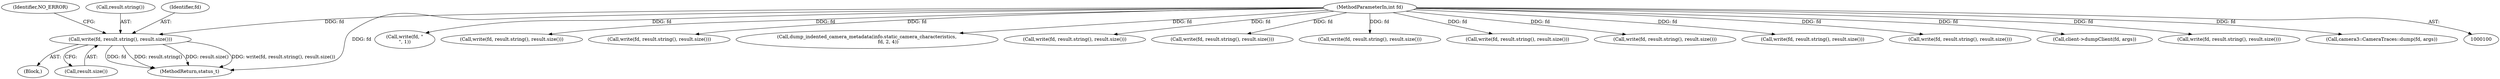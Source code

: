 digraph "0_Android_c9ab2b0bb05a7e19fb057e79b36e232809d70122@API" {
"1000116" [label="(Call,write(fd, result.string(), result.size()))"];
"1000101" [label="(MethodParameterIn,int fd)"];
"1000338" [label="(Call,write(fd, \"\n\", 1))"];
"1000388" [label="(Identifier,NO_ERROR)"];
"1000383" [label="(Call,write(fd, result.string(), result.size()))"];
"1000118" [label="(Call,result.string())"];
"1000149" [label="(Call,write(fd, result.string(), result.size()))"];
"1000278" [label="(Call,dump_indented_camera_metadata(info.static_camera_characteristics,\n                            fd, 2, 4))"];
"1000188" [label="(Call,write(fd, result.string(), result.size()))"];
"1000316" [label="(Call,write(fd, result.string(), result.size()))"];
"1000111" [label="(Block,)"];
"1000287" [label="(Call,write(fd, result.string(), result.size()))"];
"1000223" [label="(Call,write(fd, result.string(), result.size()))"];
"1000116" [label="(Call,write(fd, result.string(), result.size()))"];
"1000133" [label="(Call,write(fd, result.string(), result.size()))"];
"1000304" [label="(Call,write(fd, result.string(), result.size()))"];
"1000331" [label="(Call,write(fd, result.string(), result.size()))"];
"1000117" [label="(Identifier,fd)"];
"1000320" [label="(Call,client->dumpClient(fd, args))"];
"1000119" [label="(Call,result.size())"];
"1000389" [label="(MethodReturn,status_t)"];
"1000101" [label="(MethodParameterIn,int fd)"];
"1000274" [label="(Call,write(fd, result.string(), result.size()))"];
"1000342" [label="(Call,camera3::CameraTraces::dump(fd, args))"];
"1000116" -> "1000111"  [label="AST: "];
"1000116" -> "1000119"  [label="CFG: "];
"1000117" -> "1000116"  [label="AST: "];
"1000118" -> "1000116"  [label="AST: "];
"1000119" -> "1000116"  [label="AST: "];
"1000388" -> "1000116"  [label="CFG: "];
"1000116" -> "1000389"  [label="DDG: fd"];
"1000116" -> "1000389"  [label="DDG: result.string()"];
"1000116" -> "1000389"  [label="DDG: result.size()"];
"1000116" -> "1000389"  [label="DDG: write(fd, result.string(), result.size())"];
"1000101" -> "1000116"  [label="DDG: fd"];
"1000101" -> "1000100"  [label="AST: "];
"1000101" -> "1000389"  [label="DDG: fd"];
"1000101" -> "1000133"  [label="DDG: fd"];
"1000101" -> "1000149"  [label="DDG: fd"];
"1000101" -> "1000188"  [label="DDG: fd"];
"1000101" -> "1000223"  [label="DDG: fd"];
"1000101" -> "1000274"  [label="DDG: fd"];
"1000101" -> "1000278"  [label="DDG: fd"];
"1000101" -> "1000287"  [label="DDG: fd"];
"1000101" -> "1000304"  [label="DDG: fd"];
"1000101" -> "1000316"  [label="DDG: fd"];
"1000101" -> "1000320"  [label="DDG: fd"];
"1000101" -> "1000331"  [label="DDG: fd"];
"1000101" -> "1000338"  [label="DDG: fd"];
"1000101" -> "1000342"  [label="DDG: fd"];
"1000101" -> "1000383"  [label="DDG: fd"];
}
